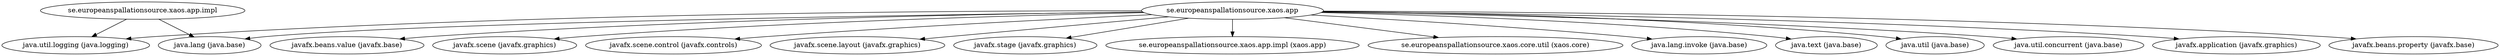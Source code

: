 digraph "xaos.app" {
    // Path: /Users/claudiorosati/Projects/GitHubX/XAOS/xaos.demos.module/xaos.demos.simple.application.module/target/./installer-input/xaos.app-0.4.0-SNAPSHOT.jar
   "se.europeanspallationsource.xaos.app"             -> "java.lang (java.base)";
   "se.europeanspallationsource.xaos.app"             -> "java.lang.invoke (java.base)";
   "se.europeanspallationsource.xaos.app"             -> "java.text (java.base)";
   "se.europeanspallationsource.xaos.app"             -> "java.util (java.base)";
   "se.europeanspallationsource.xaos.app"             -> "java.util.concurrent (java.base)";
   "se.europeanspallationsource.xaos.app"             -> "java.util.logging (java.logging)";
   "se.europeanspallationsource.xaos.app"             -> "javafx.application (javafx.graphics)";
   "se.europeanspallationsource.xaos.app"             -> "javafx.beans.property (javafx.base)";
   "se.europeanspallationsource.xaos.app"             -> "javafx.beans.value (javafx.base)";
   "se.europeanspallationsource.xaos.app"             -> "javafx.scene (javafx.graphics)";
   "se.europeanspallationsource.xaos.app"             -> "javafx.scene.control (javafx.controls)";
   "se.europeanspallationsource.xaos.app"             -> "javafx.scene.layout (javafx.graphics)";
   "se.europeanspallationsource.xaos.app"             -> "javafx.stage (javafx.graphics)";
   "se.europeanspallationsource.xaos.app"             -> "se.europeanspallationsource.xaos.app.impl (xaos.app)";
   "se.europeanspallationsource.xaos.app"             -> "se.europeanspallationsource.xaos.core.util (xaos.core)";
   "se.europeanspallationsource.xaos.app.impl"        -> "java.lang (java.base)";
   "se.europeanspallationsource.xaos.app.impl"        -> "java.util.logging (java.logging)";
}
